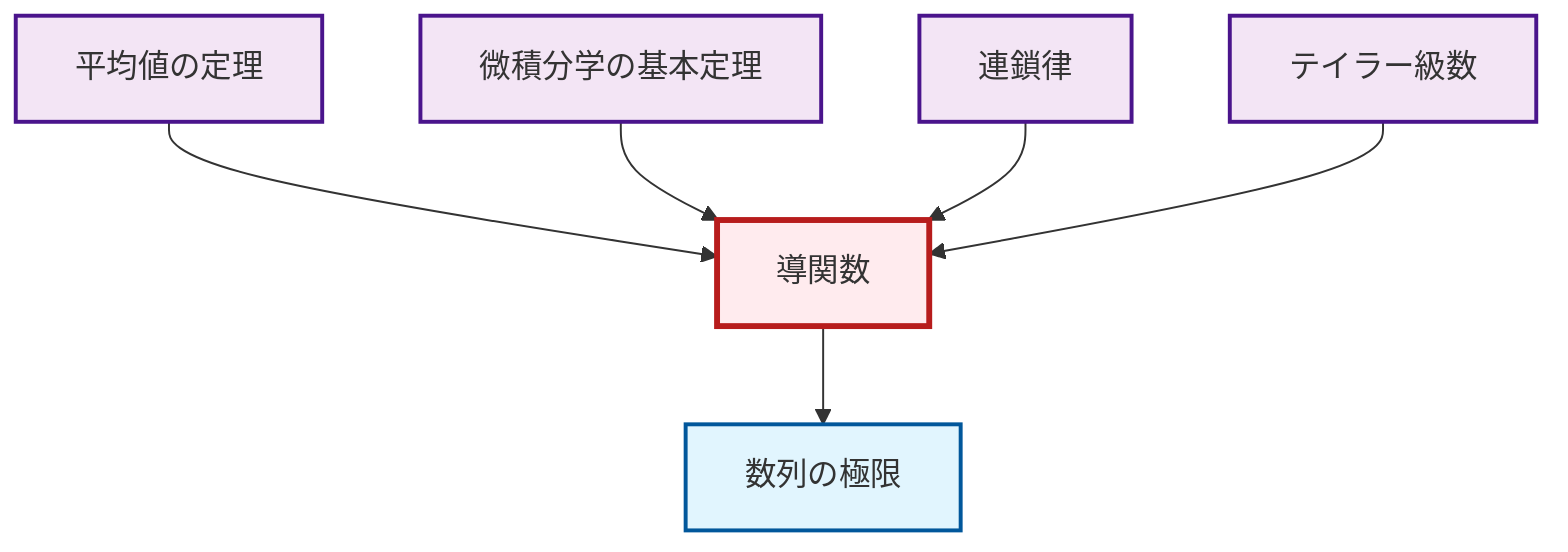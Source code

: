 graph TD
    classDef definition fill:#e1f5fe,stroke:#01579b,stroke-width:2px
    classDef theorem fill:#f3e5f5,stroke:#4a148c,stroke-width:2px
    classDef axiom fill:#fff3e0,stroke:#e65100,stroke-width:2px
    classDef example fill:#e8f5e9,stroke:#1b5e20,stroke-width:2px
    classDef current fill:#ffebee,stroke:#b71c1c,stroke-width:3px
    def-derivative["導関数"]:::definition
    thm-chain-rule["連鎖律"]:::theorem
    thm-fundamental-calculus["微積分学の基本定理"]:::theorem
    thm-taylor-series["テイラー級数"]:::theorem
    def-limit["数列の極限"]:::definition
    thm-mean-value["平均値の定理"]:::theorem
    thm-mean-value --> def-derivative
    thm-fundamental-calculus --> def-derivative
    def-derivative --> def-limit
    thm-chain-rule --> def-derivative
    thm-taylor-series --> def-derivative
    class def-derivative current